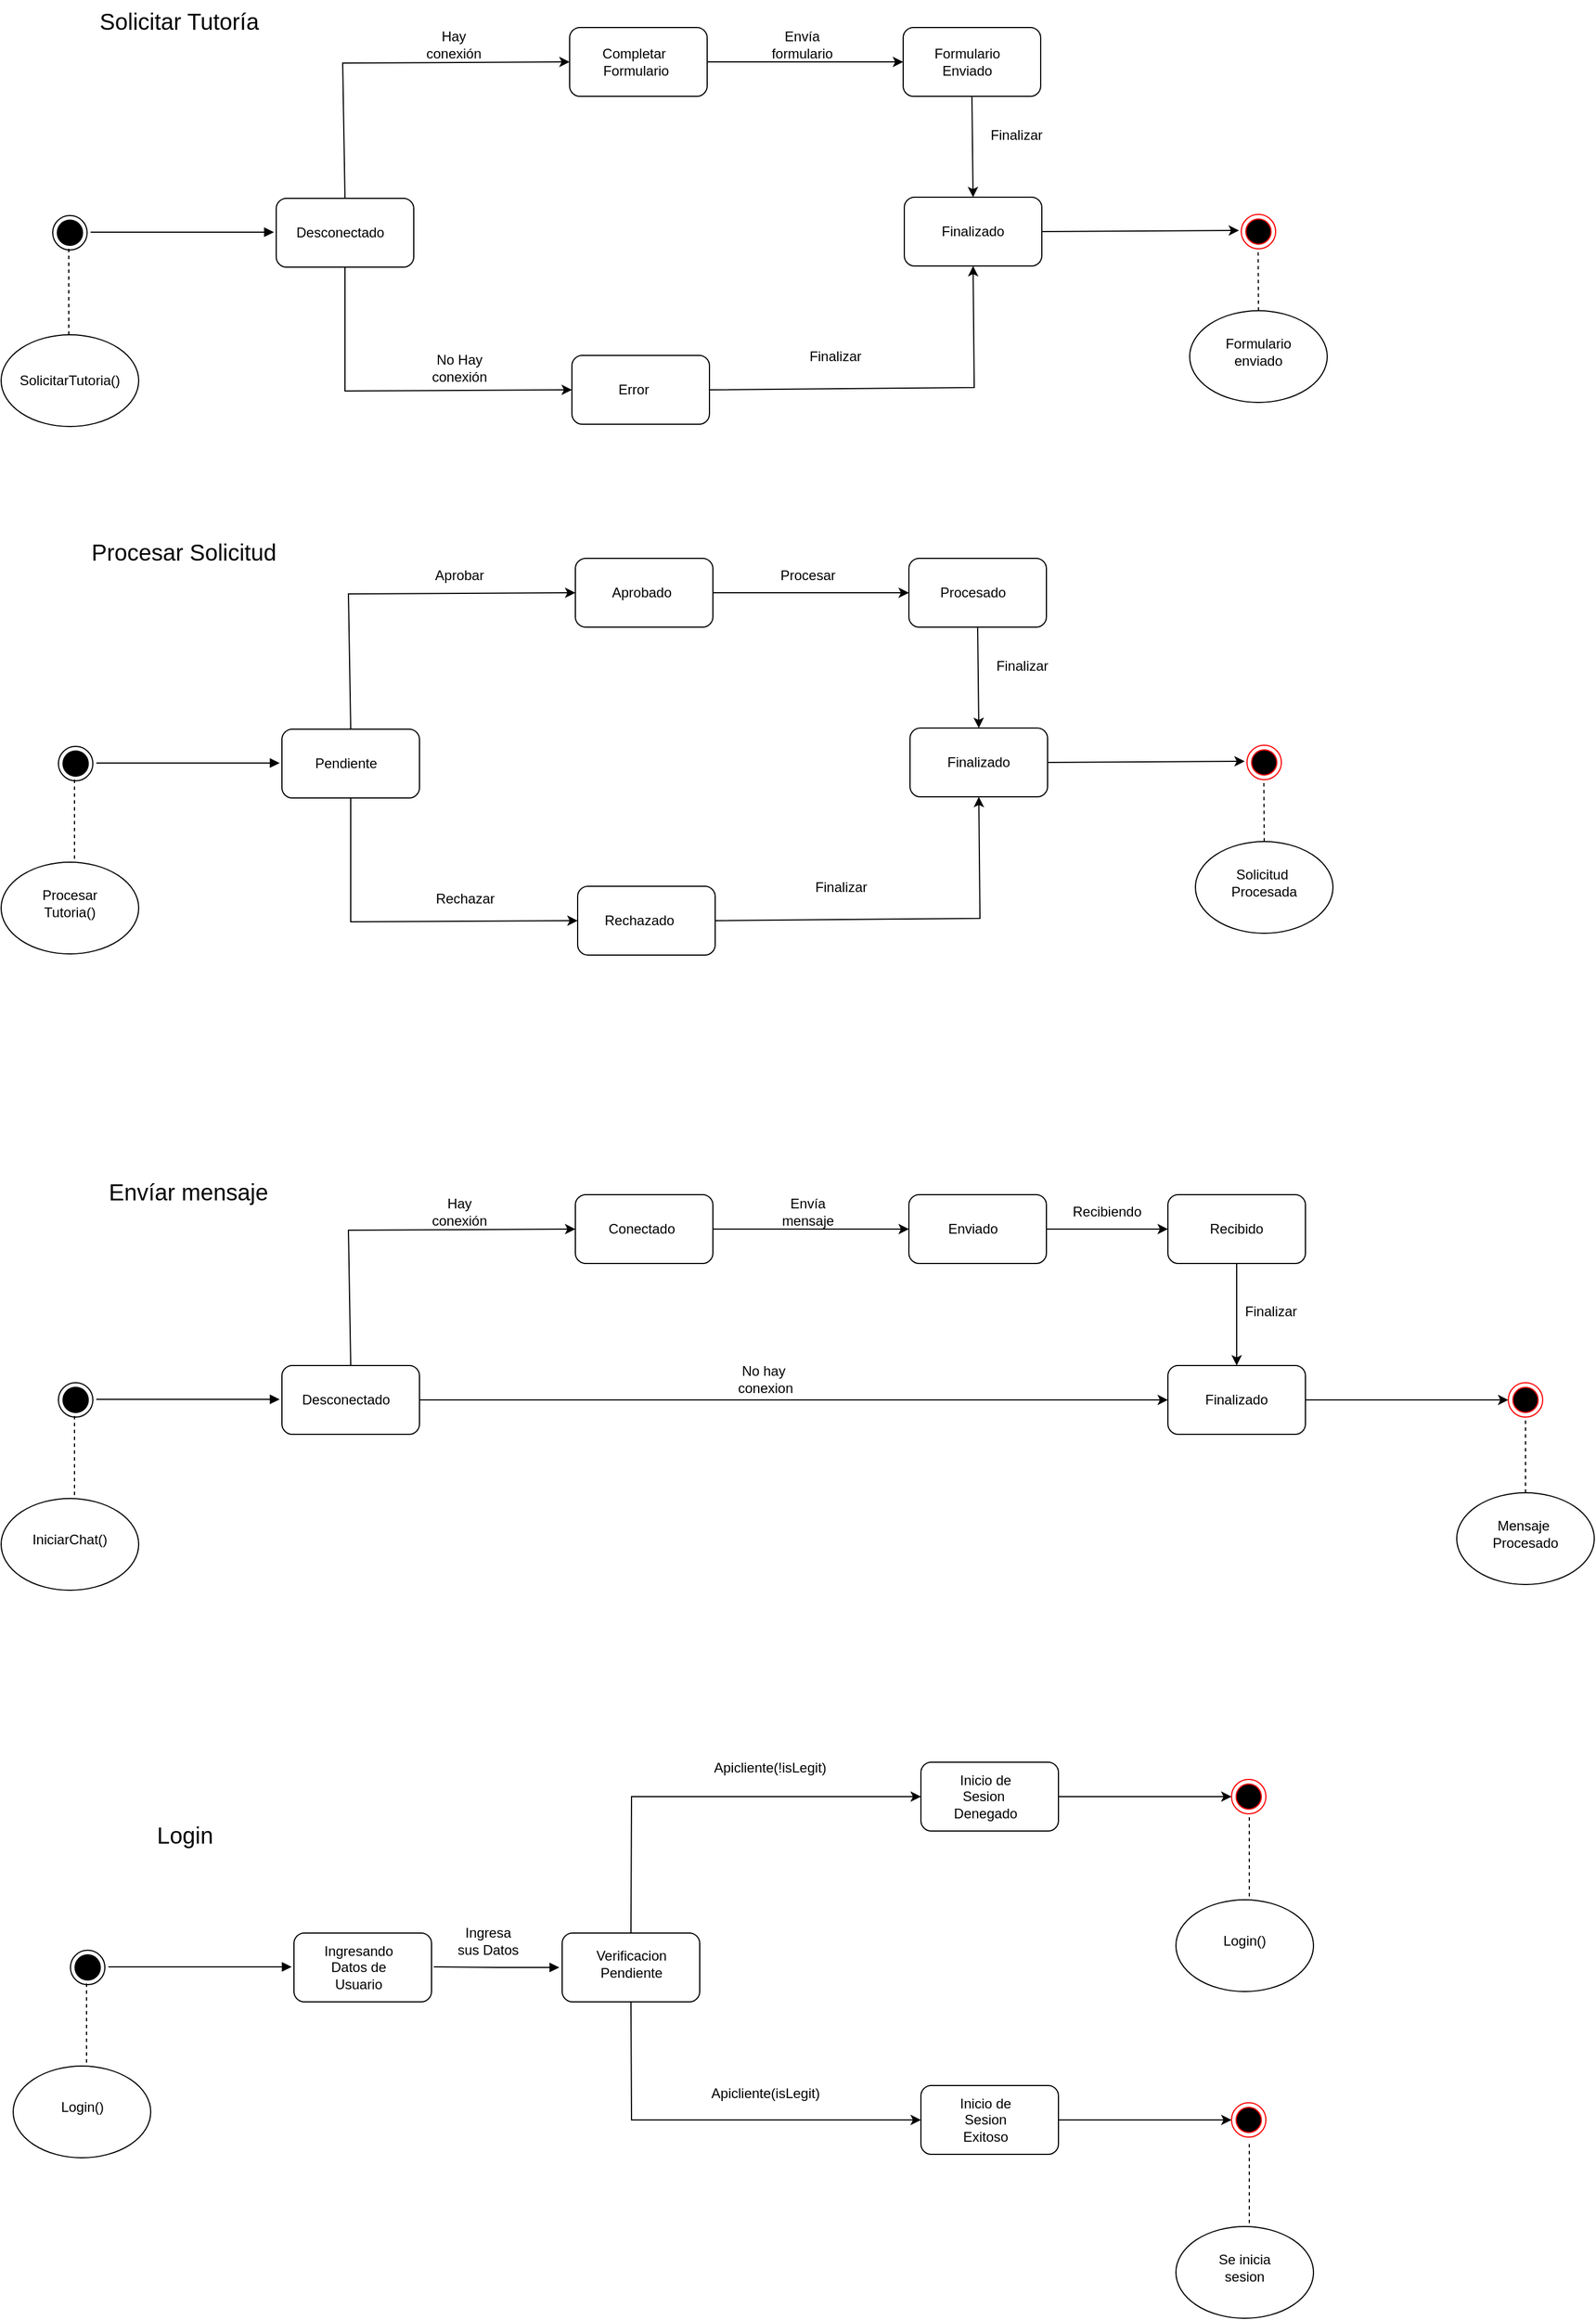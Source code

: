 <mxfile version="22.0.4" type="github">
  <diagram name="Page-1" id="eEXkZVuSIt10tBIXvI3O">
    <mxGraphModel dx="1909" dy="1444" grid="0" gridSize="10" guides="1" tooltips="1" connect="1" arrows="1" fold="1" page="0" pageScale="1" pageWidth="827" pageHeight="1169" math="0" shadow="0">
      <root>
        <mxCell id="0" />
        <mxCell id="1" parent="0" />
        <mxCell id="1XSUIqSgd9dczcnVVFZm-2" value="" style="rounded=1;whiteSpace=wrap;html=1;" parent="1" vertex="1">
          <mxGeometry x="560" y="288" width="120" height="60" as="geometry" />
        </mxCell>
        <mxCell id="1XSUIqSgd9dczcnVVFZm-3" value="" style="endArrow=none;dashed=1;html=1;rounded=0;" parent="1" edge="1">
          <mxGeometry width="50" height="50" relative="1" as="geometry">
            <mxPoint x="379" y="407" as="sourcePoint" />
            <mxPoint x="379" y="329" as="targetPoint" />
          </mxGeometry>
        </mxCell>
        <mxCell id="1XSUIqSgd9dczcnVVFZm-4" value="" style="ellipse;whiteSpace=wrap;html=1;" parent="1" vertex="1">
          <mxGeometry x="315" y="404" width="120" height="80" as="geometry" />
        </mxCell>
        <mxCell id="1XSUIqSgd9dczcnVVFZm-5" value="Procesar&lt;br&gt;Tutoria()" style="text;html=1;strokeColor=none;fillColor=none;align=center;verticalAlign=middle;whiteSpace=wrap;rounded=0;" parent="1" vertex="1">
          <mxGeometry x="345" y="425" width="60" height="30" as="geometry" />
        </mxCell>
        <mxCell id="1XSUIqSgd9dczcnVVFZm-21" value="" style="ellipse;html=1;shape=endState;fillColor=#000000;strokeColor=#000000;" parent="1" vertex="1">
          <mxGeometry x="365" y="303" width="30" height="30" as="geometry" />
        </mxCell>
        <mxCell id="1XSUIqSgd9dczcnVVFZm-22" value="" style="endArrow=block;endFill=1;html=1;edgeStyle=orthogonalEdgeStyle;align=left;verticalAlign=top;rounded=0;" parent="1" edge="1">
          <mxGeometry x="-1" relative="1" as="geometry">
            <mxPoint x="398" y="317.5" as="sourcePoint" />
            <mxPoint x="558" y="317.5" as="targetPoint" />
          </mxGeometry>
        </mxCell>
        <mxCell id="1XSUIqSgd9dczcnVVFZm-25" value="Pendiente" style="text;html=1;strokeColor=none;fillColor=none;align=center;verticalAlign=middle;whiteSpace=wrap;rounded=0;" parent="1" vertex="1">
          <mxGeometry x="586" y="303" width="60" height="30" as="geometry" />
        </mxCell>
        <mxCell id="1XSUIqSgd9dczcnVVFZm-26" value="" style="rounded=1;whiteSpace=wrap;html=1;" parent="1" vertex="1">
          <mxGeometry x="816" y="139" width="120" height="60" as="geometry" />
        </mxCell>
        <mxCell id="1XSUIqSgd9dczcnVVFZm-27" value="" style="rounded=1;whiteSpace=wrap;html=1;" parent="1" vertex="1">
          <mxGeometry x="818" y="425" width="120" height="60" as="geometry" />
        </mxCell>
        <mxCell id="1XSUIqSgd9dczcnVVFZm-28" value="" style="endArrow=classic;html=1;rounded=0;exitX=0.5;exitY=0;exitDx=0;exitDy=0;entryX=0;entryY=0.5;entryDx=0;entryDy=0;" parent="1" source="1XSUIqSgd9dczcnVVFZm-2" target="1XSUIqSgd9dczcnVVFZm-26" edge="1">
          <mxGeometry width="50" height="50" relative="1" as="geometry">
            <mxPoint x="635" y="255" as="sourcePoint" />
            <mxPoint x="685" y="205" as="targetPoint" />
            <Array as="points">
              <mxPoint x="618" y="170" />
            </Array>
          </mxGeometry>
        </mxCell>
        <mxCell id="1XSUIqSgd9dczcnVVFZm-29" value="" style="endArrow=classic;html=1;rounded=0;exitX=0.5;exitY=1;exitDx=0;exitDy=0;entryX=0;entryY=0.5;entryDx=0;entryDy=0;" parent="1" source="1XSUIqSgd9dczcnVVFZm-2" target="1XSUIqSgd9dczcnVVFZm-27" edge="1">
          <mxGeometry width="50" height="50" relative="1" as="geometry">
            <mxPoint x="652" y="465" as="sourcePoint" />
            <mxPoint x="702" y="415" as="targetPoint" />
            <Array as="points">
              <mxPoint x="620" y="456" />
            </Array>
          </mxGeometry>
        </mxCell>
        <mxCell id="1XSUIqSgd9dczcnVVFZm-30" value="Aprobar" style="text;html=1;strokeColor=none;fillColor=none;align=center;verticalAlign=middle;whiteSpace=wrap;rounded=0;" parent="1" vertex="1">
          <mxGeometry x="685" y="139" width="60" height="30" as="geometry" />
        </mxCell>
        <mxCell id="1XSUIqSgd9dczcnVVFZm-31" value="Rechazar" style="text;html=1;strokeColor=none;fillColor=none;align=center;verticalAlign=middle;whiteSpace=wrap;rounded=0;" parent="1" vertex="1">
          <mxGeometry x="690" y="421" width="60" height="30" as="geometry" />
        </mxCell>
        <mxCell id="1XSUIqSgd9dczcnVVFZm-32" value="Aprobado" style="text;html=1;strokeColor=none;fillColor=none;align=center;verticalAlign=middle;whiteSpace=wrap;rounded=0;" parent="1" vertex="1">
          <mxGeometry x="844" y="154" width="60" height="30" as="geometry" />
        </mxCell>
        <mxCell id="1XSUIqSgd9dczcnVVFZm-33" value="Rechazado" style="text;html=1;strokeColor=none;fillColor=none;align=center;verticalAlign=middle;whiteSpace=wrap;rounded=0;" parent="1" vertex="1">
          <mxGeometry x="842" y="440" width="60" height="30" as="geometry" />
        </mxCell>
        <mxCell id="1XSUIqSgd9dczcnVVFZm-34" value="" style="rounded=1;whiteSpace=wrap;html=1;" parent="1" vertex="1">
          <mxGeometry x="1107" y="139" width="120" height="60" as="geometry" />
        </mxCell>
        <mxCell id="1XSUIqSgd9dczcnVVFZm-37" value="" style="endArrow=classic;html=1;rounded=0;exitX=1;exitY=0.5;exitDx=0;exitDy=0;entryX=0;entryY=0.5;entryDx=0;entryDy=0;" parent="1" source="1XSUIqSgd9dczcnVVFZm-26" target="1XSUIqSgd9dczcnVVFZm-34" edge="1">
          <mxGeometry width="50" height="50" relative="1" as="geometry">
            <mxPoint x="1048" y="334" as="sourcePoint" />
            <mxPoint x="1098" y="284" as="targetPoint" />
          </mxGeometry>
        </mxCell>
        <mxCell id="1XSUIqSgd9dczcnVVFZm-38" value="Procesado" style="text;html=1;strokeColor=none;fillColor=none;align=center;verticalAlign=middle;whiteSpace=wrap;rounded=0;" parent="1" vertex="1">
          <mxGeometry x="1133" y="154" width="60" height="30" as="geometry" />
        </mxCell>
        <mxCell id="1XSUIqSgd9dczcnVVFZm-39" value="" style="rounded=1;whiteSpace=wrap;html=1;" parent="1" vertex="1">
          <mxGeometry x="1108" y="287" width="120" height="60" as="geometry" />
        </mxCell>
        <mxCell id="1XSUIqSgd9dczcnVVFZm-41" value="" style="endArrow=classic;html=1;rounded=0;exitX=0.5;exitY=1;exitDx=0;exitDy=0;entryX=0.5;entryY=0;entryDx=0;entryDy=0;" parent="1" source="1XSUIqSgd9dczcnVVFZm-34" target="1XSUIqSgd9dczcnVVFZm-39" edge="1">
          <mxGeometry width="50" height="50" relative="1" as="geometry">
            <mxPoint x="1048" y="334" as="sourcePoint" />
            <mxPoint x="1098" y="284" as="targetPoint" />
          </mxGeometry>
        </mxCell>
        <mxCell id="1XSUIqSgd9dczcnVVFZm-42" value="Finalizado" style="text;html=1;strokeColor=none;fillColor=none;align=center;verticalAlign=middle;whiteSpace=wrap;rounded=0;" parent="1" vertex="1">
          <mxGeometry x="1138" y="302" width="60" height="30" as="geometry" />
        </mxCell>
        <mxCell id="1XSUIqSgd9dczcnVVFZm-43" value="Finalizar" style="text;html=1;strokeColor=none;fillColor=none;align=center;verticalAlign=middle;whiteSpace=wrap;rounded=0;" parent="1" vertex="1">
          <mxGeometry x="1176" y="218" width="60" height="30" as="geometry" />
        </mxCell>
        <mxCell id="1XSUIqSgd9dczcnVVFZm-44" value="Procesar" style="text;html=1;strokeColor=none;fillColor=none;align=center;verticalAlign=middle;whiteSpace=wrap;rounded=0;" parent="1" vertex="1">
          <mxGeometry x="989" y="139" width="60" height="30" as="geometry" />
        </mxCell>
        <mxCell id="1XSUIqSgd9dczcnVVFZm-45" value="" style="endArrow=classic;html=1;rounded=0;exitX=1;exitY=0.5;exitDx=0;exitDy=0;entryX=0.5;entryY=1;entryDx=0;entryDy=0;" parent="1" source="1XSUIqSgd9dczcnVVFZm-27" target="1XSUIqSgd9dczcnVVFZm-39" edge="1">
          <mxGeometry width="50" height="50" relative="1" as="geometry">
            <mxPoint x="1012" y="465" as="sourcePoint" />
            <mxPoint x="1062" y="415" as="targetPoint" />
            <Array as="points">
              <mxPoint x="1169" y="453" />
            </Array>
          </mxGeometry>
        </mxCell>
        <mxCell id="1XSUIqSgd9dczcnVVFZm-46" value="Finalizar" style="text;html=1;strokeColor=none;fillColor=none;align=center;verticalAlign=middle;whiteSpace=wrap;rounded=0;" parent="1" vertex="1">
          <mxGeometry x="1018" y="411" width="60" height="30" as="geometry" />
        </mxCell>
        <mxCell id="1XSUIqSgd9dczcnVVFZm-47" value="" style="endArrow=classic;html=1;rounded=0;exitX=1;exitY=0.5;exitDx=0;exitDy=0;" parent="1" source="1XSUIqSgd9dczcnVVFZm-39" edge="1">
          <mxGeometry width="50" height="50" relative="1" as="geometry">
            <mxPoint x="1277" y="332" as="sourcePoint" />
            <mxPoint x="1400" y="316" as="targetPoint" />
          </mxGeometry>
        </mxCell>
        <mxCell id="1XSUIqSgd9dczcnVVFZm-48" value="" style="ellipse;whiteSpace=wrap;html=1;" parent="1" vertex="1">
          <mxGeometry x="1357" y="386" width="120" height="80" as="geometry" />
        </mxCell>
        <mxCell id="1XSUIqSgd9dczcnVVFZm-49" value="" style="ellipse;html=1;shape=endState;fillColor=#000000;strokeColor=#ff0000;" parent="1" vertex="1">
          <mxGeometry x="1402" y="302" width="30" height="30" as="geometry" />
        </mxCell>
        <mxCell id="1XSUIqSgd9dczcnVVFZm-50" value="" style="endArrow=none;dashed=1;html=1;rounded=0;" parent="1" edge="1">
          <mxGeometry width="50" height="50" relative="1" as="geometry">
            <mxPoint x="1417" y="386" as="sourcePoint" />
            <mxPoint x="1416.71" y="332" as="targetPoint" />
          </mxGeometry>
        </mxCell>
        <mxCell id="1XSUIqSgd9dczcnVVFZm-51" value="Solicitud&amp;nbsp;&lt;br&gt;Procesada" style="text;html=1;strokeColor=none;fillColor=none;align=center;verticalAlign=middle;whiteSpace=wrap;rounded=0;" parent="1" vertex="1">
          <mxGeometry x="1387" y="407" width="60" height="30" as="geometry" />
        </mxCell>
        <mxCell id="1XSUIqSgd9dczcnVVFZm-85" style="edgeStyle=orthogonalEdgeStyle;rounded=0;orthogonalLoop=1;jettySize=auto;html=1;exitX=1;exitY=0.5;exitDx=0;exitDy=0;" parent="1" source="1XSUIqSgd9dczcnVVFZm-52" target="1XSUIqSgd9dczcnVVFZm-82" edge="1">
          <mxGeometry relative="1" as="geometry" />
        </mxCell>
        <mxCell id="1XSUIqSgd9dczcnVVFZm-52" value="" style="rounded=1;whiteSpace=wrap;html=1;" parent="1" vertex="1">
          <mxGeometry x="560" y="843" width="120" height="60" as="geometry" />
        </mxCell>
        <mxCell id="1XSUIqSgd9dczcnVVFZm-53" value="" style="endArrow=none;dashed=1;html=1;rounded=0;" parent="1" edge="1">
          <mxGeometry width="50" height="50" relative="1" as="geometry">
            <mxPoint x="379" y="962" as="sourcePoint" />
            <mxPoint x="379" y="884" as="targetPoint" />
          </mxGeometry>
        </mxCell>
        <mxCell id="1XSUIqSgd9dczcnVVFZm-54" value="" style="ellipse;whiteSpace=wrap;html=1;" parent="1" vertex="1">
          <mxGeometry x="315" y="959" width="120" height="80" as="geometry" />
        </mxCell>
        <mxCell id="1XSUIqSgd9dczcnVVFZm-55" value="IniciarChat()" style="text;html=1;strokeColor=none;fillColor=none;align=center;verticalAlign=middle;whiteSpace=wrap;rounded=0;" parent="1" vertex="1">
          <mxGeometry x="345" y="980" width="60" height="30" as="geometry" />
        </mxCell>
        <mxCell id="1XSUIqSgd9dczcnVVFZm-56" value="" style="ellipse;html=1;shape=endState;fillColor=#000000;strokeColor=#000000;" parent="1" vertex="1">
          <mxGeometry x="365" y="858" width="30" height="30" as="geometry" />
        </mxCell>
        <mxCell id="1XSUIqSgd9dczcnVVFZm-57" value="" style="endArrow=block;endFill=1;html=1;edgeStyle=orthogonalEdgeStyle;align=left;verticalAlign=top;rounded=0;" parent="1" edge="1">
          <mxGeometry x="-1" relative="1" as="geometry">
            <mxPoint x="398" y="872.5" as="sourcePoint" />
            <mxPoint x="558" y="872.5" as="targetPoint" />
          </mxGeometry>
        </mxCell>
        <mxCell id="1XSUIqSgd9dczcnVVFZm-58" value="Desconectado" style="text;html=1;strokeColor=none;fillColor=none;align=center;verticalAlign=middle;whiteSpace=wrap;rounded=0;" parent="1" vertex="1">
          <mxGeometry x="586" y="858" width="60" height="30" as="geometry" />
        </mxCell>
        <mxCell id="1XSUIqSgd9dczcnVVFZm-59" value="" style="rounded=1;whiteSpace=wrap;html=1;" parent="1" vertex="1">
          <mxGeometry x="816" y="694" width="120" height="60" as="geometry" />
        </mxCell>
        <mxCell id="1XSUIqSgd9dczcnVVFZm-61" value="" style="endArrow=classic;html=1;rounded=0;exitX=0.5;exitY=0;exitDx=0;exitDy=0;entryX=0;entryY=0.5;entryDx=0;entryDy=0;" parent="1" source="1XSUIqSgd9dczcnVVFZm-52" target="1XSUIqSgd9dczcnVVFZm-59" edge="1">
          <mxGeometry width="50" height="50" relative="1" as="geometry">
            <mxPoint x="635" y="810" as="sourcePoint" />
            <mxPoint x="685" y="760" as="targetPoint" />
            <Array as="points">
              <mxPoint x="618" y="725" />
            </Array>
          </mxGeometry>
        </mxCell>
        <mxCell id="1XSUIqSgd9dczcnVVFZm-63" value="Hay conexión" style="text;html=1;strokeColor=none;fillColor=none;align=center;verticalAlign=middle;whiteSpace=wrap;rounded=0;" parent="1" vertex="1">
          <mxGeometry x="685" y="694" width="60" height="30" as="geometry" />
        </mxCell>
        <mxCell id="1XSUIqSgd9dczcnVVFZm-64" value="No hay&amp;nbsp;&lt;br&gt;conexion" style="text;html=1;strokeColor=none;fillColor=none;align=center;verticalAlign=middle;whiteSpace=wrap;rounded=0;" parent="1" vertex="1">
          <mxGeometry x="952" y="840" width="60" height="30" as="geometry" />
        </mxCell>
        <mxCell id="1XSUIqSgd9dczcnVVFZm-65" value="Conectado" style="text;html=1;strokeColor=none;fillColor=none;align=center;verticalAlign=middle;whiteSpace=wrap;rounded=0;" parent="1" vertex="1">
          <mxGeometry x="844" y="709" width="60" height="30" as="geometry" />
        </mxCell>
        <mxCell id="1XSUIqSgd9dczcnVVFZm-67" value="" style="rounded=1;whiteSpace=wrap;html=1;" parent="1" vertex="1">
          <mxGeometry x="1107" y="694" width="120" height="60" as="geometry" />
        </mxCell>
        <mxCell id="1XSUIqSgd9dczcnVVFZm-68" value="" style="endArrow=classic;html=1;rounded=0;exitX=1;exitY=0.5;exitDx=0;exitDy=0;entryX=0;entryY=0.5;entryDx=0;entryDy=0;" parent="1" source="1XSUIqSgd9dczcnVVFZm-59" target="1XSUIqSgd9dczcnVVFZm-67" edge="1">
          <mxGeometry width="50" height="50" relative="1" as="geometry">
            <mxPoint x="1048" y="889" as="sourcePoint" />
            <mxPoint x="1098" y="839" as="targetPoint" />
          </mxGeometry>
        </mxCell>
        <mxCell id="1XSUIqSgd9dczcnVVFZm-69" value="Enviado" style="text;html=1;strokeColor=none;fillColor=none;align=center;verticalAlign=middle;whiteSpace=wrap;rounded=0;" parent="1" vertex="1">
          <mxGeometry x="1133" y="709" width="60" height="30" as="geometry" />
        </mxCell>
        <mxCell id="1XSUIqSgd9dczcnVVFZm-70" value="" style="rounded=1;whiteSpace=wrap;html=1;" parent="1" vertex="1">
          <mxGeometry x="1333" y="694" width="120" height="60" as="geometry" />
        </mxCell>
        <mxCell id="1XSUIqSgd9dczcnVVFZm-71" value="" style="endArrow=classic;html=1;rounded=0;exitX=1;exitY=0.5;exitDx=0;exitDy=0;entryX=0;entryY=0.5;entryDx=0;entryDy=0;" parent="1" source="1XSUIqSgd9dczcnVVFZm-67" target="1XSUIqSgd9dczcnVVFZm-70" edge="1">
          <mxGeometry width="50" height="50" relative="1" as="geometry">
            <mxPoint x="1048" y="889" as="sourcePoint" />
            <mxPoint x="1098" y="839" as="targetPoint" />
          </mxGeometry>
        </mxCell>
        <mxCell id="1XSUIqSgd9dczcnVVFZm-72" value="Recibido" style="text;html=1;strokeColor=none;fillColor=none;align=center;verticalAlign=middle;whiteSpace=wrap;rounded=0;" parent="1" vertex="1">
          <mxGeometry x="1363" y="709" width="60" height="30" as="geometry" />
        </mxCell>
        <mxCell id="1XSUIqSgd9dczcnVVFZm-73" value="Recibiendo" style="text;html=1;strokeColor=none;fillColor=none;align=center;verticalAlign=middle;whiteSpace=wrap;rounded=0;" parent="1" vertex="1">
          <mxGeometry x="1250" y="694" width="60" height="30" as="geometry" />
        </mxCell>
        <mxCell id="1XSUIqSgd9dczcnVVFZm-74" value="Envía mensaje" style="text;html=1;strokeColor=none;fillColor=none;align=center;verticalAlign=middle;whiteSpace=wrap;rounded=0;" parent="1" vertex="1">
          <mxGeometry x="989" y="694" width="60" height="30" as="geometry" />
        </mxCell>
        <mxCell id="1XSUIqSgd9dczcnVVFZm-76" value="Finalizar" style="text;html=1;strokeColor=none;fillColor=none;align=center;verticalAlign=middle;whiteSpace=wrap;rounded=0;" parent="1" vertex="1">
          <mxGeometry x="1393" y="781" width="60" height="30" as="geometry" />
        </mxCell>
        <mxCell id="1XSUIqSgd9dczcnVVFZm-77" value="" style="endArrow=classic;html=1;rounded=0;exitX=0.5;exitY=1;exitDx=0;exitDy=0;entryX=0.5;entryY=0;entryDx=0;entryDy=0;" parent="1" source="1XSUIqSgd9dczcnVVFZm-70" target="1XSUIqSgd9dczcnVVFZm-82" edge="1">
          <mxGeometry width="50" height="50" relative="1" as="geometry">
            <mxPoint x="1277" y="887" as="sourcePoint" />
            <mxPoint x="1393" y="833" as="targetPoint" />
          </mxGeometry>
        </mxCell>
        <mxCell id="1XSUIqSgd9dczcnVVFZm-90" style="edgeStyle=orthogonalEdgeStyle;rounded=0;orthogonalLoop=1;jettySize=auto;html=1;exitX=1;exitY=0.5;exitDx=0;exitDy=0;entryX=0;entryY=0.5;entryDx=0;entryDy=0;" parent="1" source="1XSUIqSgd9dczcnVVFZm-82" target="1XSUIqSgd9dczcnVVFZm-87" edge="1">
          <mxGeometry relative="1" as="geometry" />
        </mxCell>
        <mxCell id="1XSUIqSgd9dczcnVVFZm-82" value="" style="rounded=1;whiteSpace=wrap;html=1;" parent="1" vertex="1">
          <mxGeometry x="1333" y="843" width="120" height="60" as="geometry" />
        </mxCell>
        <mxCell id="1XSUIqSgd9dczcnVVFZm-83" value="Finalizado" style="text;html=1;strokeColor=none;fillColor=none;align=center;verticalAlign=middle;whiteSpace=wrap;rounded=0;" parent="1" vertex="1">
          <mxGeometry x="1363" y="858" width="60" height="30" as="geometry" />
        </mxCell>
        <mxCell id="1XSUIqSgd9dczcnVVFZm-86" value="" style="ellipse;whiteSpace=wrap;html=1;" parent="1" vertex="1">
          <mxGeometry x="1585" y="954" width="120" height="80" as="geometry" />
        </mxCell>
        <mxCell id="1XSUIqSgd9dczcnVVFZm-87" value="" style="ellipse;html=1;shape=endState;fillColor=#000000;strokeColor=#ff0000;" parent="1" vertex="1">
          <mxGeometry x="1630" y="858" width="30" height="30" as="geometry" />
        </mxCell>
        <mxCell id="1XSUIqSgd9dczcnVVFZm-88" value="" style="endArrow=none;dashed=1;html=1;rounded=0;entryX=0.5;entryY=1;entryDx=0;entryDy=0;" parent="1" target="1XSUIqSgd9dczcnVVFZm-87" edge="1">
          <mxGeometry width="50" height="50" relative="1" as="geometry">
            <mxPoint x="1645" y="954" as="sourcePoint" />
            <mxPoint x="1644.71" y="900" as="targetPoint" />
          </mxGeometry>
        </mxCell>
        <mxCell id="1XSUIqSgd9dczcnVVFZm-89" value="Mensaje&amp;nbsp;&lt;br&gt;Procesado" style="text;html=1;strokeColor=none;fillColor=none;align=center;verticalAlign=middle;whiteSpace=wrap;rounded=0;" parent="1" vertex="1">
          <mxGeometry x="1615" y="975" width="60" height="30" as="geometry" />
        </mxCell>
        <mxCell id="o9HWgNhMtSYRggMD-RNL-2" value="" style="rounded=1;whiteSpace=wrap;html=1;" parent="1" vertex="1">
          <mxGeometry x="570.5" y="1338" width="120" height="60" as="geometry" />
        </mxCell>
        <mxCell id="o9HWgNhMtSYRggMD-RNL-3" value="" style="endArrow=none;dashed=1;html=1;rounded=0;" parent="1" edge="1">
          <mxGeometry width="50" height="50" relative="1" as="geometry">
            <mxPoint x="389.5" y="1457" as="sourcePoint" />
            <mxPoint x="389.5" y="1379" as="targetPoint" />
          </mxGeometry>
        </mxCell>
        <mxCell id="o9HWgNhMtSYRggMD-RNL-4" value="" style="ellipse;whiteSpace=wrap;html=1;" parent="1" vertex="1">
          <mxGeometry x="325.5" y="1454" width="120" height="80" as="geometry" />
        </mxCell>
        <mxCell id="o9HWgNhMtSYRggMD-RNL-5" value="Login()" style="text;html=1;strokeColor=none;fillColor=none;align=center;verticalAlign=middle;whiteSpace=wrap;rounded=0;" parent="1" vertex="1">
          <mxGeometry x="355.5" y="1475" width="60" height="30" as="geometry" />
        </mxCell>
        <mxCell id="o9HWgNhMtSYRggMD-RNL-6" value="" style="ellipse;html=1;shape=endState;fillColor=#000000;strokeColor=#000000;" parent="1" vertex="1">
          <mxGeometry x="375.5" y="1353" width="30" height="30" as="geometry" />
        </mxCell>
        <mxCell id="o9HWgNhMtSYRggMD-RNL-7" value="" style="endArrow=block;endFill=1;html=1;edgeStyle=orthogonalEdgeStyle;align=left;verticalAlign=top;rounded=0;" parent="1" edge="1">
          <mxGeometry x="-1" relative="1" as="geometry">
            <mxPoint x="408.5" y="1367.5" as="sourcePoint" />
            <mxPoint x="568.5" y="1367.5" as="targetPoint" />
          </mxGeometry>
        </mxCell>
        <mxCell id="o9HWgNhMtSYRggMD-RNL-8" value="Ingresando Datos de Usuario" style="text;html=1;strokeColor=none;fillColor=none;align=center;verticalAlign=middle;whiteSpace=wrap;rounded=0;" parent="1" vertex="1">
          <mxGeometry x="596.5" y="1353" width="60" height="30" as="geometry" />
        </mxCell>
        <mxCell id="o9HWgNhMtSYRggMD-RNL-9" value="" style="rounded=1;whiteSpace=wrap;html=1;" parent="1" vertex="1">
          <mxGeometry x="804.5" y="1338" width="120" height="60" as="geometry" />
        </mxCell>
        <mxCell id="o9HWgNhMtSYRggMD-RNL-11" value="Ingresa sus Datos" style="text;html=1;strokeColor=none;fillColor=none;align=center;verticalAlign=middle;whiteSpace=wrap;rounded=0;" parent="1" vertex="1">
          <mxGeometry x="709.5" y="1330" width="60" height="30" as="geometry" />
        </mxCell>
        <mxCell id="o9HWgNhMtSYRggMD-RNL-13" value="Verificacion Pendiente" style="text;html=1;strokeColor=none;fillColor=none;align=center;verticalAlign=middle;whiteSpace=wrap;rounded=0;" parent="1" vertex="1">
          <mxGeometry x="834.5" y="1350" width="60" height="30" as="geometry" />
        </mxCell>
        <mxCell id="o9HWgNhMtSYRggMD-RNL-32" style="edgeStyle=orthogonalEdgeStyle;rounded=0;orthogonalLoop=1;jettySize=auto;html=1;exitX=1;exitY=0.5;exitDx=0;exitDy=0;entryX=0;entryY=0.5;entryDx=0;entryDy=0;" parent="1" source="o9HWgNhMtSYRggMD-RNL-14" target="o9HWgNhMtSYRggMD-RNL-28" edge="1">
          <mxGeometry relative="1" as="geometry">
            <mxPoint x="1364.5" y="1278" as="targetPoint" />
          </mxGeometry>
        </mxCell>
        <mxCell id="o9HWgNhMtSYRggMD-RNL-14" value="" style="rounded=1;whiteSpace=wrap;html=1;" parent="1" vertex="1">
          <mxGeometry x="1117.5" y="1189" width="120" height="60" as="geometry" />
        </mxCell>
        <mxCell id="o9HWgNhMtSYRggMD-RNL-15" value="" style="endArrow=classic;html=1;rounded=0;exitX=0.5;exitY=0;exitDx=0;exitDy=0;entryX=0;entryY=0.5;entryDx=0;entryDy=0;" parent="1" source="o9HWgNhMtSYRggMD-RNL-9" target="o9HWgNhMtSYRggMD-RNL-14" edge="1">
          <mxGeometry width="50" height="50" relative="1" as="geometry">
            <mxPoint x="1058.5" y="1384" as="sourcePoint" />
            <mxPoint x="1108.5" y="1334" as="targetPoint" />
            <Array as="points">
              <mxPoint x="865" y="1219" />
            </Array>
          </mxGeometry>
        </mxCell>
        <mxCell id="o9HWgNhMtSYRggMD-RNL-16" value="Inicio de Sesion&amp;nbsp; Denegado" style="text;html=1;strokeColor=none;fillColor=none;align=center;verticalAlign=middle;whiteSpace=wrap;rounded=0;" parent="1" vertex="1">
          <mxGeometry x="1143.5" y="1204" width="60" height="30" as="geometry" />
        </mxCell>
        <mxCell id="o9HWgNhMtSYRggMD-RNL-17" value="" style="rounded=1;whiteSpace=wrap;html=1;" parent="1" vertex="1">
          <mxGeometry x="1117.5" y="1471" width="120" height="60" as="geometry" />
        </mxCell>
        <mxCell id="o9HWgNhMtSYRggMD-RNL-18" value="" style="endArrow=classic;html=1;rounded=0;exitX=0.5;exitY=1;exitDx=0;exitDy=0;entryX=0;entryY=0.5;entryDx=0;entryDy=0;" parent="1" source="o9HWgNhMtSYRggMD-RNL-9" target="o9HWgNhMtSYRggMD-RNL-17" edge="1">
          <mxGeometry width="50" height="50" relative="1" as="geometry">
            <mxPoint x="1058.5" y="1384" as="sourcePoint" />
            <mxPoint x="1108.5" y="1334" as="targetPoint" />
            <Array as="points">
              <mxPoint x="865" y="1501" />
            </Array>
          </mxGeometry>
        </mxCell>
        <mxCell id="o9HWgNhMtSYRggMD-RNL-20" value="Apicliente(!isLegit)" style="text;html=1;strokeColor=none;fillColor=none;align=center;verticalAlign=middle;whiteSpace=wrap;rounded=0;" parent="1" vertex="1">
          <mxGeometry x="956" y="1179" width="60" height="30" as="geometry" />
        </mxCell>
        <mxCell id="o9HWgNhMtSYRggMD-RNL-21" value="Inicio de Sesion Exitoso" style="text;html=1;strokeColor=none;fillColor=none;align=center;verticalAlign=middle;whiteSpace=wrap;rounded=0;" parent="1" vertex="1">
          <mxGeometry x="1143.5" y="1486" width="60" height="30" as="geometry" />
        </mxCell>
        <mxCell id="o9HWgNhMtSYRggMD-RNL-23" value="" style="endArrow=classic;html=1;rounded=0;exitX=1;exitY=0.5;exitDx=0;exitDy=0;entryX=0;entryY=0.5;entryDx=0;entryDy=0;" parent="1" source="o9HWgNhMtSYRggMD-RNL-17" target="o9HWgNhMtSYRggMD-RNL-33" edge="1">
          <mxGeometry width="50" height="50" relative="1" as="geometry">
            <mxPoint x="1287.5" y="1382" as="sourcePoint" />
            <mxPoint x="1364.5" y="1308" as="targetPoint" />
          </mxGeometry>
        </mxCell>
        <mxCell id="o9HWgNhMtSYRggMD-RNL-28" value="" style="ellipse;html=1;shape=endState;fillColor=#000000;strokeColor=#ff0000;" parent="1" vertex="1">
          <mxGeometry x="1388.5" y="1204" width="30" height="30" as="geometry" />
        </mxCell>
        <mxCell id="o9HWgNhMtSYRggMD-RNL-33" value="" style="ellipse;html=1;shape=endState;fillColor=#000000;strokeColor=#ff0000;" parent="1" vertex="1">
          <mxGeometry x="1388.5" y="1486" width="30" height="30" as="geometry" />
        </mxCell>
        <mxCell id="o9HWgNhMtSYRggMD-RNL-34" value="Procesar Solicitud" style="text;html=1;align=center;verticalAlign=middle;resizable=0;points=[];autosize=1;strokeColor=none;fillColor=none;fontSize=20;" parent="1" vertex="1">
          <mxGeometry x="384" y="115" width="179" height="36" as="geometry" />
        </mxCell>
        <mxCell id="o9HWgNhMtSYRggMD-RNL-35" value="Envíar mensaje" style="text;html=1;align=center;verticalAlign=middle;resizable=0;points=[];autosize=1;strokeColor=none;fillColor=none;fontSize=20;" parent="1" vertex="1">
          <mxGeometry x="399" y="673" width="157" height="36" as="geometry" />
        </mxCell>
        <mxCell id="o9HWgNhMtSYRggMD-RNL-36" value="Login" style="text;html=1;align=center;verticalAlign=middle;resizable=0;points=[];autosize=1;strokeColor=none;fillColor=none;fontSize=20;" parent="1" vertex="1">
          <mxGeometry x="441" y="1234" width="67" height="36" as="geometry" />
        </mxCell>
        <mxCell id="Jx89d8XuK8nf_c_bgDaV-1" value="" style="rounded=1;whiteSpace=wrap;html=1;" vertex="1" parent="1">
          <mxGeometry x="555" y="-175" width="120" height="60" as="geometry" />
        </mxCell>
        <mxCell id="Jx89d8XuK8nf_c_bgDaV-2" value="" style="endArrow=none;dashed=1;html=1;rounded=0;" edge="1" parent="1">
          <mxGeometry width="50" height="50" relative="1" as="geometry">
            <mxPoint x="374" y="-56" as="sourcePoint" />
            <mxPoint x="374" y="-134" as="targetPoint" />
          </mxGeometry>
        </mxCell>
        <mxCell id="Jx89d8XuK8nf_c_bgDaV-4" value="" style="ellipse;html=1;shape=endState;fillColor=#000000;strokeColor=#000000;" vertex="1" parent="1">
          <mxGeometry x="360" y="-160" width="30" height="30" as="geometry" />
        </mxCell>
        <mxCell id="Jx89d8XuK8nf_c_bgDaV-5" value="" style="endArrow=block;endFill=1;html=1;edgeStyle=orthogonalEdgeStyle;align=left;verticalAlign=top;rounded=0;" edge="1" parent="1">
          <mxGeometry x="-1" relative="1" as="geometry">
            <mxPoint x="393" y="-145.5" as="sourcePoint" />
            <mxPoint x="553" y="-145.5" as="targetPoint" />
          </mxGeometry>
        </mxCell>
        <mxCell id="Jx89d8XuK8nf_c_bgDaV-6" value="Desconectado" style="text;html=1;strokeColor=none;fillColor=none;align=center;verticalAlign=middle;whiteSpace=wrap;rounded=0;" vertex="1" parent="1">
          <mxGeometry x="581" y="-160" width="60" height="30" as="geometry" />
        </mxCell>
        <mxCell id="Jx89d8XuK8nf_c_bgDaV-7" value="" style="rounded=1;whiteSpace=wrap;html=1;" vertex="1" parent="1">
          <mxGeometry x="811" y="-324" width="120" height="60" as="geometry" />
        </mxCell>
        <mxCell id="Jx89d8XuK8nf_c_bgDaV-8" value="" style="rounded=1;whiteSpace=wrap;html=1;" vertex="1" parent="1">
          <mxGeometry x="813" y="-38" width="120" height="60" as="geometry" />
        </mxCell>
        <mxCell id="Jx89d8XuK8nf_c_bgDaV-9" value="" style="endArrow=classic;html=1;rounded=0;exitX=0.5;exitY=0;exitDx=0;exitDy=0;entryX=0;entryY=0.5;entryDx=0;entryDy=0;" edge="1" source="Jx89d8XuK8nf_c_bgDaV-1" target="Jx89d8XuK8nf_c_bgDaV-7" parent="1">
          <mxGeometry width="50" height="50" relative="1" as="geometry">
            <mxPoint x="630" y="-208" as="sourcePoint" />
            <mxPoint x="680" y="-258" as="targetPoint" />
            <Array as="points">
              <mxPoint x="613" y="-293" />
            </Array>
          </mxGeometry>
        </mxCell>
        <mxCell id="Jx89d8XuK8nf_c_bgDaV-10" value="" style="endArrow=classic;html=1;rounded=0;exitX=0.5;exitY=1;exitDx=0;exitDy=0;entryX=0;entryY=0.5;entryDx=0;entryDy=0;" edge="1" source="Jx89d8XuK8nf_c_bgDaV-1" target="Jx89d8XuK8nf_c_bgDaV-8" parent="1">
          <mxGeometry width="50" height="50" relative="1" as="geometry">
            <mxPoint x="647" y="2" as="sourcePoint" />
            <mxPoint x="697" y="-48" as="targetPoint" />
            <Array as="points">
              <mxPoint x="615" y="-7" />
            </Array>
          </mxGeometry>
        </mxCell>
        <mxCell id="Jx89d8XuK8nf_c_bgDaV-11" value="Hay conexión" style="text;html=1;strokeColor=none;fillColor=none;align=center;verticalAlign=middle;whiteSpace=wrap;rounded=0;" vertex="1" parent="1">
          <mxGeometry x="680" y="-324" width="60" height="30" as="geometry" />
        </mxCell>
        <mxCell id="Jx89d8XuK8nf_c_bgDaV-12" value="No Hay conexión" style="text;html=1;strokeColor=none;fillColor=none;align=center;verticalAlign=middle;whiteSpace=wrap;rounded=0;" vertex="1" parent="1">
          <mxGeometry x="685" y="-42" width="60" height="30" as="geometry" />
        </mxCell>
        <mxCell id="Jx89d8XuK8nf_c_bgDaV-13" value="Completar&amp;nbsp;&lt;br&gt;Formulario" style="text;html=1;strokeColor=none;fillColor=none;align=center;verticalAlign=middle;whiteSpace=wrap;rounded=0;" vertex="1" parent="1">
          <mxGeometry x="839" y="-309" width="60" height="30" as="geometry" />
        </mxCell>
        <mxCell id="Jx89d8XuK8nf_c_bgDaV-14" value="Error" style="text;html=1;strokeColor=none;fillColor=none;align=center;verticalAlign=middle;whiteSpace=wrap;rounded=0;" vertex="1" parent="1">
          <mxGeometry x="837" y="-23" width="60" height="30" as="geometry" />
        </mxCell>
        <mxCell id="Jx89d8XuK8nf_c_bgDaV-15" value="" style="rounded=1;whiteSpace=wrap;html=1;" vertex="1" parent="1">
          <mxGeometry x="1102" y="-324" width="120" height="60" as="geometry" />
        </mxCell>
        <mxCell id="Jx89d8XuK8nf_c_bgDaV-16" value="" style="endArrow=classic;html=1;rounded=0;exitX=1;exitY=0.5;exitDx=0;exitDy=0;entryX=0;entryY=0.5;entryDx=0;entryDy=0;" edge="1" source="Jx89d8XuK8nf_c_bgDaV-7" target="Jx89d8XuK8nf_c_bgDaV-15" parent="1">
          <mxGeometry width="50" height="50" relative="1" as="geometry">
            <mxPoint x="1043" y="-129" as="sourcePoint" />
            <mxPoint x="1093" y="-179" as="targetPoint" />
          </mxGeometry>
        </mxCell>
        <mxCell id="Jx89d8XuK8nf_c_bgDaV-17" value="Formulario&lt;br&gt;Enviado" style="text;html=1;strokeColor=none;fillColor=none;align=center;verticalAlign=middle;whiteSpace=wrap;rounded=0;" vertex="1" parent="1">
          <mxGeometry x="1128" y="-309" width="60" height="30" as="geometry" />
        </mxCell>
        <mxCell id="Jx89d8XuK8nf_c_bgDaV-18" value="" style="rounded=1;whiteSpace=wrap;html=1;" vertex="1" parent="1">
          <mxGeometry x="1103" y="-176" width="120" height="60" as="geometry" />
        </mxCell>
        <mxCell id="Jx89d8XuK8nf_c_bgDaV-19" value="" style="endArrow=classic;html=1;rounded=0;exitX=0.5;exitY=1;exitDx=0;exitDy=0;entryX=0.5;entryY=0;entryDx=0;entryDy=0;" edge="1" source="Jx89d8XuK8nf_c_bgDaV-15" target="Jx89d8XuK8nf_c_bgDaV-18" parent="1">
          <mxGeometry width="50" height="50" relative="1" as="geometry">
            <mxPoint x="1043" y="-129" as="sourcePoint" />
            <mxPoint x="1093" y="-179" as="targetPoint" />
          </mxGeometry>
        </mxCell>
        <mxCell id="Jx89d8XuK8nf_c_bgDaV-20" value="Finalizado" style="text;html=1;strokeColor=none;fillColor=none;align=center;verticalAlign=middle;whiteSpace=wrap;rounded=0;" vertex="1" parent="1">
          <mxGeometry x="1133" y="-161" width="60" height="30" as="geometry" />
        </mxCell>
        <mxCell id="Jx89d8XuK8nf_c_bgDaV-21" value="Finalizar" style="text;html=1;strokeColor=none;fillColor=none;align=center;verticalAlign=middle;whiteSpace=wrap;rounded=0;" vertex="1" parent="1">
          <mxGeometry x="1171" y="-245" width="60" height="30" as="geometry" />
        </mxCell>
        <mxCell id="Jx89d8XuK8nf_c_bgDaV-22" value="Envía formulario" style="text;html=1;strokeColor=none;fillColor=none;align=center;verticalAlign=middle;whiteSpace=wrap;rounded=0;" vertex="1" parent="1">
          <mxGeometry x="984" y="-324" width="60" height="30" as="geometry" />
        </mxCell>
        <mxCell id="Jx89d8XuK8nf_c_bgDaV-23" value="" style="endArrow=classic;html=1;rounded=0;exitX=1;exitY=0.5;exitDx=0;exitDy=0;entryX=0.5;entryY=1;entryDx=0;entryDy=0;" edge="1" source="Jx89d8XuK8nf_c_bgDaV-8" target="Jx89d8XuK8nf_c_bgDaV-18" parent="1">
          <mxGeometry width="50" height="50" relative="1" as="geometry">
            <mxPoint x="1007" y="2" as="sourcePoint" />
            <mxPoint x="1057" y="-48" as="targetPoint" />
            <Array as="points">
              <mxPoint x="1164" y="-10" />
            </Array>
          </mxGeometry>
        </mxCell>
        <mxCell id="Jx89d8XuK8nf_c_bgDaV-24" value="Finalizar" style="text;html=1;strokeColor=none;fillColor=none;align=center;verticalAlign=middle;whiteSpace=wrap;rounded=0;" vertex="1" parent="1">
          <mxGeometry x="1013" y="-52" width="60" height="30" as="geometry" />
        </mxCell>
        <mxCell id="Jx89d8XuK8nf_c_bgDaV-25" value="" style="endArrow=classic;html=1;rounded=0;exitX=1;exitY=0.5;exitDx=0;exitDy=0;" edge="1" source="Jx89d8XuK8nf_c_bgDaV-18" parent="1">
          <mxGeometry width="50" height="50" relative="1" as="geometry">
            <mxPoint x="1272" y="-131" as="sourcePoint" />
            <mxPoint x="1395" y="-147" as="targetPoint" />
          </mxGeometry>
        </mxCell>
        <mxCell id="Jx89d8XuK8nf_c_bgDaV-26" value="" style="ellipse;whiteSpace=wrap;html=1;" vertex="1" parent="1">
          <mxGeometry x="1352" y="-77" width="120" height="80" as="geometry" />
        </mxCell>
        <mxCell id="Jx89d8XuK8nf_c_bgDaV-27" value="" style="ellipse;html=1;shape=endState;fillColor=#000000;strokeColor=#ff0000;" vertex="1" parent="1">
          <mxGeometry x="1397" y="-161" width="30" height="30" as="geometry" />
        </mxCell>
        <mxCell id="Jx89d8XuK8nf_c_bgDaV-28" value="" style="endArrow=none;dashed=1;html=1;rounded=0;" edge="1" parent="1">
          <mxGeometry width="50" height="50" relative="1" as="geometry">
            <mxPoint x="1412" y="-77" as="sourcePoint" />
            <mxPoint x="1411.71" y="-131" as="targetPoint" />
          </mxGeometry>
        </mxCell>
        <mxCell id="Jx89d8XuK8nf_c_bgDaV-29" value="Formulario&lt;br&gt;enviado" style="text;html=1;strokeColor=none;fillColor=none;align=center;verticalAlign=middle;whiteSpace=wrap;rounded=0;" vertex="1" parent="1">
          <mxGeometry x="1382" y="-56" width="60" height="30" as="geometry" />
        </mxCell>
        <mxCell id="Jx89d8XuK8nf_c_bgDaV-30" value="Solicitar Tutoría" style="text;html=1;align=center;verticalAlign=middle;resizable=0;points=[];autosize=1;strokeColor=none;fillColor=none;fontSize=20;" vertex="1" parent="1">
          <mxGeometry x="391" y="-348" width="157" height="36" as="geometry" />
        </mxCell>
        <mxCell id="Jx89d8XuK8nf_c_bgDaV-31" value="SolicitarTutoria()" style="ellipse;whiteSpace=wrap;html=1;" vertex="1" parent="1">
          <mxGeometry x="315" y="-56" width="120" height="80" as="geometry" />
        </mxCell>
        <mxCell id="Jx89d8XuK8nf_c_bgDaV-34" value="" style="endArrow=block;endFill=1;html=1;edgeStyle=orthogonalEdgeStyle;align=left;verticalAlign=top;rounded=0;" edge="1" parent="1">
          <mxGeometry x="-1" relative="1" as="geometry">
            <mxPoint x="692.5" y="1367.48" as="sourcePoint" />
            <mxPoint x="802" y="1368" as="targetPoint" />
          </mxGeometry>
        </mxCell>
        <mxCell id="Jx89d8XuK8nf_c_bgDaV-35" value="" style="endArrow=none;dashed=1;html=1;rounded=0;" edge="1" parent="1">
          <mxGeometry width="50" height="50" relative="1" as="geometry">
            <mxPoint x="1404" y="1312" as="sourcePoint" />
            <mxPoint x="1404" y="1234" as="targetPoint" />
          </mxGeometry>
        </mxCell>
        <mxCell id="Jx89d8XuK8nf_c_bgDaV-36" value="" style="ellipse;whiteSpace=wrap;html=1;" vertex="1" parent="1">
          <mxGeometry x="1340" y="1309" width="120" height="80" as="geometry" />
        </mxCell>
        <mxCell id="Jx89d8XuK8nf_c_bgDaV-37" value="Login()" style="text;html=1;strokeColor=none;fillColor=none;align=center;verticalAlign=middle;whiteSpace=wrap;rounded=0;" vertex="1" parent="1">
          <mxGeometry x="1370" y="1330" width="60" height="30" as="geometry" />
        </mxCell>
        <mxCell id="Jx89d8XuK8nf_c_bgDaV-38" value="" style="endArrow=none;dashed=1;html=1;rounded=0;" edge="1" parent="1">
          <mxGeometry width="50" height="50" relative="1" as="geometry">
            <mxPoint x="1404" y="1597" as="sourcePoint" />
            <mxPoint x="1404" y="1519" as="targetPoint" />
          </mxGeometry>
        </mxCell>
        <mxCell id="Jx89d8XuK8nf_c_bgDaV-39" value="" style="ellipse;whiteSpace=wrap;html=1;" vertex="1" parent="1">
          <mxGeometry x="1340" y="1594" width="120" height="80" as="geometry" />
        </mxCell>
        <mxCell id="Jx89d8XuK8nf_c_bgDaV-40" value="Se inicia&lt;br&gt;sesion" style="text;html=1;strokeColor=none;fillColor=none;align=center;verticalAlign=middle;whiteSpace=wrap;rounded=0;" vertex="1" parent="1">
          <mxGeometry x="1370" y="1615" width="60" height="30" as="geometry" />
        </mxCell>
        <mxCell id="Jx89d8XuK8nf_c_bgDaV-41" value="Apicliente(isLegit)" style="text;html=1;strokeColor=none;fillColor=none;align=center;verticalAlign=middle;whiteSpace=wrap;rounded=0;" vertex="1" parent="1">
          <mxGeometry x="952" y="1463" width="60" height="30" as="geometry" />
        </mxCell>
      </root>
    </mxGraphModel>
  </diagram>
</mxfile>
